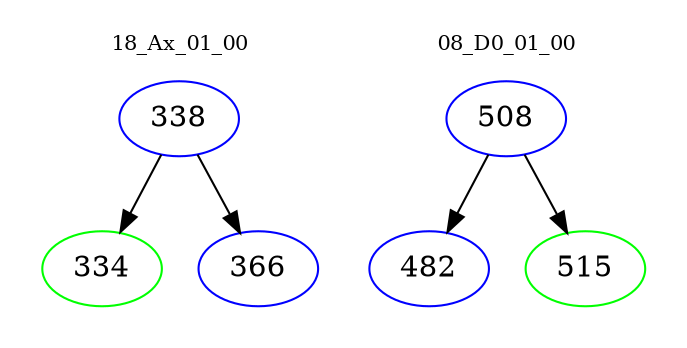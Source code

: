 digraph{
subgraph cluster_0 {
color = white
label = "18_Ax_01_00";
fontsize=10;
T0_338 [label="338", color="blue"]
T0_338 -> T0_334 [color="black"]
T0_334 [label="334", color="green"]
T0_338 -> T0_366 [color="black"]
T0_366 [label="366", color="blue"]
}
subgraph cluster_1 {
color = white
label = "08_D0_01_00";
fontsize=10;
T1_508 [label="508", color="blue"]
T1_508 -> T1_482 [color="black"]
T1_482 [label="482", color="blue"]
T1_508 -> T1_515 [color="black"]
T1_515 [label="515", color="green"]
}
}
